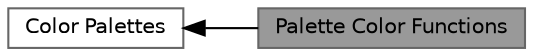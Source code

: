 digraph "Palette Color Functions"
{
 // LATEX_PDF_SIZE
  bgcolor="transparent";
  edge [fontname=Helvetica,fontsize=10,labelfontname=Helvetica,labelfontsize=10];
  node [fontname=Helvetica,fontsize=10,shape=box,height=0.2,width=0.4];
  rankdir=LR;
  Node2 [id="Node000002",label="Color Palettes",height=0.2,width=0.4,color="grey40", fillcolor="white", style="filled",URL="$d4/d98/group___color_palettes.html",tooltip="Functions and class definitions for color palettes."];
  Node1 [id="Node000001",label="Palette Color Functions",height=0.2,width=0.4,color="gray40", fillcolor="grey60", style="filled", fontcolor="black",tooltip="Functions to retrieve smooth color data from palettes"];
  Node2->Node1 [shape=plaintext, dir="back", style="solid"];
}

